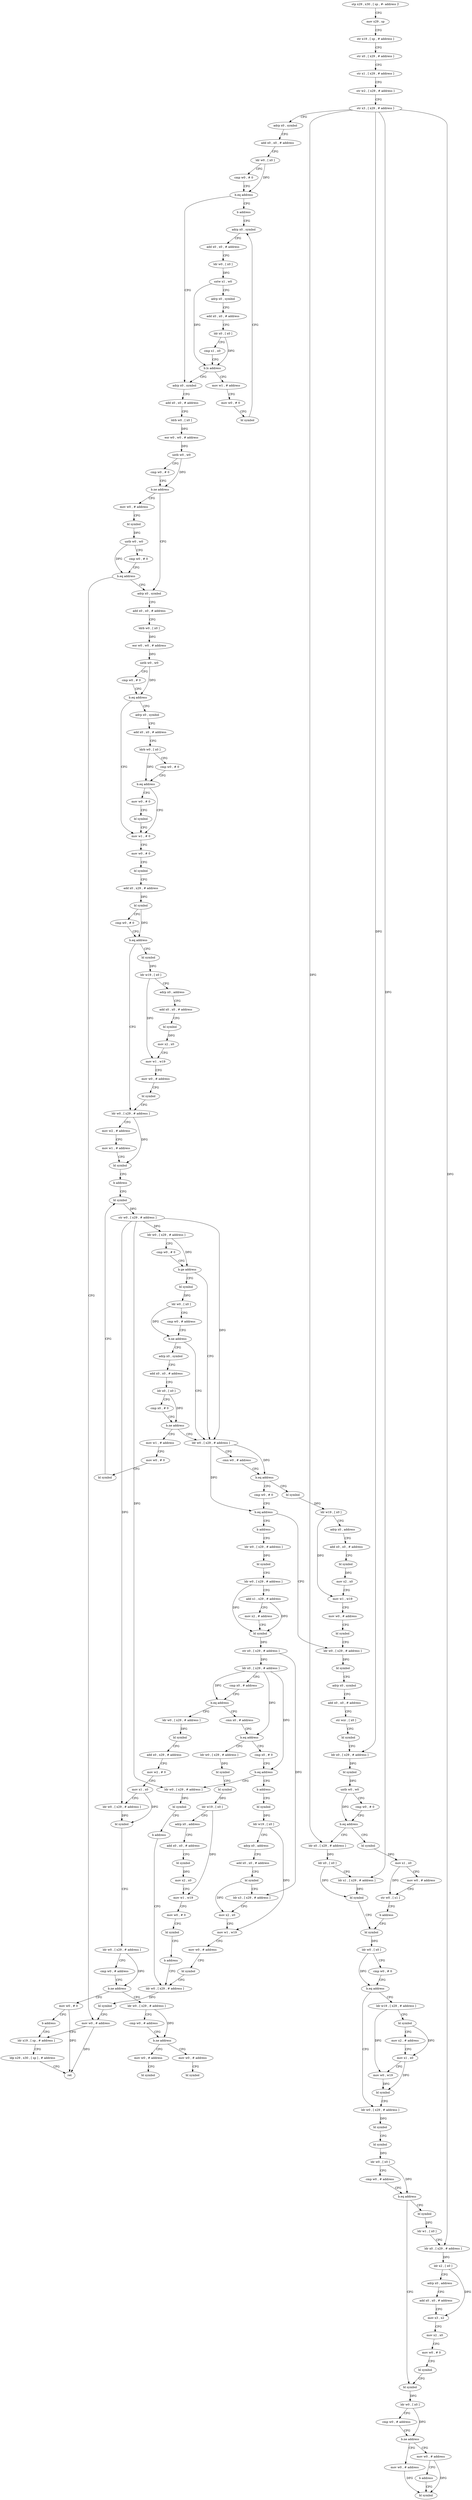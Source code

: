digraph "func" {
"4211904" [label = "stp x29 , x30 , [ sp , #- address ]!" ]
"4211908" [label = "mov x29 , sp" ]
"4211912" [label = "str x19 , [ sp , # address ]" ]
"4211916" [label = "str x0 , [ x29 , # address ]" ]
"4211920" [label = "str x1 , [ x29 , # address ]" ]
"4211924" [label = "str w2 , [ x29 , # address ]" ]
"4211928" [label = "str x3 , [ x29 , # address ]" ]
"4211932" [label = "adrp x0 , symbol" ]
"4211936" [label = "add x0 , x0 , # address" ]
"4211940" [label = "ldr w0 , [ x0 ]" ]
"4211944" [label = "cmp w0 , # 0" ]
"4211948" [label = "b.eq address" ]
"4212004" [label = "adrp x0 , symbol" ]
"4211952" [label = "b address" ]
"4212008" [label = "add x0 , x0 , # address" ]
"4212012" [label = "ldrb w0 , [ x0 ]" ]
"4212016" [label = "eor w0 , w0 , # address" ]
"4212020" [label = "uxtb w0 , w0" ]
"4212024" [label = "cmp w0 , # 0" ]
"4212028" [label = "b.ne address" ]
"4212052" [label = "adrp x0 , symbol" ]
"4212032" [label = "mov w0 , # address" ]
"4211968" [label = "adrp x0 , symbol" ]
"4212056" [label = "add x0 , x0 , # address" ]
"4212060" [label = "ldrb w0 , [ x0 ]" ]
"4212064" [label = "eor w0 , w0 , # address" ]
"4212068" [label = "uxtb w0 , w0" ]
"4212072" [label = "cmp w0 , # 0" ]
"4212076" [label = "b.eq address" ]
"4212108" [label = "mov w1 , # 0" ]
"4212080" [label = "adrp x0 , symbol" ]
"4212036" [label = "bl symbol" ]
"4212040" [label = "uxtb w0 , w0" ]
"4212044" [label = "cmp w0 , # 0" ]
"4212048" [label = "b.eq address" ]
"4212780" [label = "mov w0 , # address" ]
"4211972" [label = "add x0 , x0 , # address" ]
"4211976" [label = "ldr w0 , [ x0 ]" ]
"4211980" [label = "sxtw x1 , w0" ]
"4211984" [label = "adrp x0 , symbol" ]
"4211988" [label = "add x0 , x0 , # address" ]
"4211992" [label = "ldr x0 , [ x0 ]" ]
"4211996" [label = "cmp x1 , x0" ]
"4212000" [label = "b.ls address" ]
"4211956" [label = "mov w1 , # address" ]
"4212112" [label = "mov w0 , # 0" ]
"4212116" [label = "bl symbol" ]
"4212120" [label = "add x0 , x29 , # address" ]
"4212124" [label = "bl symbol" ]
"4212128" [label = "cmp w0 , # 0" ]
"4212132" [label = "b.eq address" ]
"4212172" [label = "ldr w0 , [ x29 , # address ]" ]
"4212136" [label = "bl symbol" ]
"4212084" [label = "add x0 , x0 , # address" ]
"4212088" [label = "ldrb w0 , [ x0 ]" ]
"4212092" [label = "cmp w0 , # 0" ]
"4212096" [label = "b.eq address" ]
"4212100" [label = "mov w0 , # 0" ]
"4212784" [label = "ldr x19 , [ sp , # address ]" ]
"4211960" [label = "mov w0 , # 0" ]
"4211964" [label = "bl symbol" ]
"4212176" [label = "mov w2 , # address" ]
"4212180" [label = "mov w1 , # address" ]
"4212184" [label = "bl symbol" ]
"4212188" [label = "b address" ]
"4212204" [label = "bl symbol" ]
"4212140" [label = "ldr w19 , [ x0 ]" ]
"4212144" [label = "adrp x0 , address" ]
"4212148" [label = "add x0 , x0 , # address" ]
"4212152" [label = "bl symbol" ]
"4212156" [label = "mov x2 , x0" ]
"4212160" [label = "mov w1 , w19" ]
"4212164" [label = "mov w0 , # address" ]
"4212168" [label = "bl symbol" ]
"4212104" [label = "bl symbol" ]
"4212208" [label = "str w0 , [ x29 , # address ]" ]
"4212212" [label = "ldr w0 , [ x29 , # address ]" ]
"4212216" [label = "cmp w0 , # 0" ]
"4212220" [label = "b.ge address" ]
"4212260" [label = "ldr w0 , [ x29 , # address ]" ]
"4212224" [label = "bl symbol" ]
"4212264" [label = "cmn w0 , # address" ]
"4212268" [label = "b.eq address" ]
"4212284" [label = "bl symbol" ]
"4212272" [label = "cmp w0 , # 0" ]
"4212228" [label = "ldr w0 , [ x0 ]" ]
"4212232" [label = "cmp w0 , # address" ]
"4212236" [label = "b.ne address" ]
"4212240" [label = "adrp x0 , symbol" ]
"4212288" [label = "ldr w19 , [ x0 ]" ]
"4212292" [label = "adrp x0 , address" ]
"4212296" [label = "add x0 , x0 , # address" ]
"4212300" [label = "bl symbol" ]
"4212304" [label = "mov x2 , x0" ]
"4212308" [label = "mov w1 , w19" ]
"4212312" [label = "mov w0 , # address" ]
"4212316" [label = "bl symbol" ]
"4212320" [label = "ldr w0 , [ x29 , # address ]" ]
"4212276" [label = "b.eq address" ]
"4212280" [label = "b address" ]
"4212244" [label = "add x0 , x0 , # address" ]
"4212248" [label = "ldr x0 , [ x0 ]" ]
"4212252" [label = "cmp x0 , # 0" ]
"4212256" [label = "b.ne address" ]
"4212192" [label = "mov w1 , # address" ]
"4212384" [label = "ldr x0 , [ x29 , # address ]" ]
"4212388" [label = "ldr x0 , [ x0 ]" ]
"4212392" [label = "ldr x1 , [ x29 , # address ]" ]
"4212396" [label = "bl symbol" ]
"4212400" [label = "bl symbol" ]
"4212364" [label = "bl symbol" ]
"4212368" [label = "mov x1 , x0" ]
"4212372" [label = "mov w0 , # address" ]
"4212376" [label = "str w0 , [ x1 ]" ]
"4212380" [label = "b address" ]
"4212324" [label = "bl symbol" ]
"4212328" [label = "adrp x0 , symbol" ]
"4212332" [label = "add x0 , x0 , # address" ]
"4212336" [label = "str wzr , [ x0 ]" ]
"4212340" [label = "bl symbol" ]
"4212344" [label = "ldr x0 , [ x29 , # address ]" ]
"4212348" [label = "bl symbol" ]
"4212352" [label = "uxtb w0 , w0" ]
"4212356" [label = "cmp w0 , # 0" ]
"4212360" [label = "b.eq address" ]
"4212536" [label = "ldr w0 , [ x29 , # address ]" ]
"4212196" [label = "mov w0 , # 0" ]
"4212200" [label = "bl symbol" ]
"4212440" [label = "ldr w0 , [ x29 , # address ]" ]
"4212444" [label = "bl symbol" ]
"4212448" [label = "bl symbol" ]
"4212452" [label = "ldr w0 , [ x0 ]" ]
"4212456" [label = "cmp w0 , # address" ]
"4212460" [label = "b.eq address" ]
"4212504" [label = "bl symbol" ]
"4212464" [label = "bl symbol" ]
"4212416" [label = "ldr w19 , [ x29 , # address ]" ]
"4212420" [label = "bl symbol" ]
"4212424" [label = "mov x2 , # address" ]
"4212428" [label = "mov x1 , x0" ]
"4212432" [label = "mov w0 , w19" ]
"4212436" [label = "bl symbol" ]
"4212404" [label = "ldr w0 , [ x0 ]" ]
"4212408" [label = "cmp w0 , # 0" ]
"4212412" [label = "b.eq address" ]
"4212540" [label = "bl symbol" ]
"4212544" [label = "ldr w0 , [ x29 , # address ]" ]
"4212548" [label = "add x1 , x29 , # address" ]
"4212552" [label = "mov x2 , # address" ]
"4212556" [label = "bl symbol" ]
"4212560" [label = "str x0 , [ x29 , # address ]" ]
"4212564" [label = "ldr x0 , [ x29 , # address ]" ]
"4212568" [label = "cmp x0 , # address" ]
"4212572" [label = "b.eq address" ]
"4212644" [label = "ldr w0 , [ x29 , # address ]" ]
"4212576" [label = "cmn x0 , # address" ]
"4212508" [label = "ldr w0 , [ x0 ]" ]
"4212512" [label = "cmp w0 , # address" ]
"4212516" [label = "b.ne address" ]
"4212528" [label = "mov w0 , # address" ]
"4212520" [label = "mov w0 , # address" ]
"4212468" [label = "ldr w1 , [ x0 ]" ]
"4212472" [label = "ldr x0 , [ x29 , # address ]" ]
"4212476" [label = "ldr x2 , [ x0 ]" ]
"4212480" [label = "adrp x0 , address" ]
"4212484" [label = "add x0 , x0 , # address" ]
"4212488" [label = "mov x3 , x2" ]
"4212492" [label = "mov x2 , x0" ]
"4212496" [label = "mov w0 , # 0" ]
"4212500" [label = "bl symbol" ]
"4212648" [label = "bl symbol" ]
"4212652" [label = "add x0 , x29 , # address" ]
"4212656" [label = "mov w2 , # 0" ]
"4212660" [label = "mov x1 , x0" ]
"4212664" [label = "ldr w0 , [ x29 , # address ]" ]
"4212668" [label = "bl symbol" ]
"4212672" [label = "ldr w0 , [ x29 , # address ]" ]
"4212676" [label = "cmp w0 , # address" ]
"4212680" [label = "b.ne address" ]
"4212692" [label = "ldr w0 , [ x29 , # address ]" ]
"4212684" [label = "mov w0 , # 0" ]
"4212580" [label = "b.eq address" ]
"4212596" [label = "ldr w0 , [ x29 , # address ]" ]
"4212584" [label = "cmp x0 , # 0" ]
"4212532" [label = "bl symbol" ]
"4212524" [label = "b address" ]
"4212696" [label = "cmp w0 , # address" ]
"4212700" [label = "b.ne address" ]
"4212712" [label = "mov w0 , # address" ]
"4212704" [label = "mov w0 , # address" ]
"4212688" [label = "b address" ]
"4212600" [label = "bl symbol" ]
"4212604" [label = "bl symbol" ]
"4212608" [label = "ldr w19 , [ x0 ]" ]
"4212612" [label = "adrp x0 , address" ]
"4212616" [label = "add x0 , x0 , # address" ]
"4212620" [label = "bl symbol" ]
"4212624" [label = "mov x2 , x0" ]
"4212628" [label = "mov w1 , w19" ]
"4212632" [label = "mov w0 , # 0" ]
"4212636" [label = "bl symbol" ]
"4212640" [label = "b address" ]
"4212772" [label = "ldr w0 , [ x29 , # address ]" ]
"4212588" [label = "b.eq address" ]
"4212720" [label = "ldr w0 , [ x29 , # address ]" ]
"4212592" [label = "b address" ]
"4212716" [label = "bl symbol" ]
"4212708" [label = "bl symbol" ]
"4212788" [label = "ldp x29 , x30 , [ sp ] , # address" ]
"4212792" [label = "ret" ]
"4212776" [label = "bl symbol" ]
"4212724" [label = "bl symbol" ]
"4212728" [label = "b address" ]
"4212732" [label = "bl symbol" ]
"4212736" [label = "ldr w19 , [ x0 ]" ]
"4212740" [label = "adrp x0 , address" ]
"4212744" [label = "add x0 , x0 , # address" ]
"4212748" [label = "bl symbol" ]
"4212752" [label = "ldr x3 , [ x29 , # address ]" ]
"4212756" [label = "mov x2 , x0" ]
"4212760" [label = "mov w1 , w19" ]
"4212764" [label = "mov w0 , # address" ]
"4212768" [label = "bl symbol" ]
"4211904" -> "4211908" [ label = "CFG" ]
"4211908" -> "4211912" [ label = "CFG" ]
"4211912" -> "4211916" [ label = "CFG" ]
"4211916" -> "4211920" [ label = "CFG" ]
"4211920" -> "4211924" [ label = "CFG" ]
"4211924" -> "4211928" [ label = "CFG" ]
"4211928" -> "4211932" [ label = "CFG" ]
"4211928" -> "4212344" [ label = "DFG" ]
"4211928" -> "4212384" [ label = "DFG" ]
"4211928" -> "4212392" [ label = "DFG" ]
"4211928" -> "4212472" [ label = "DFG" ]
"4211932" -> "4211936" [ label = "CFG" ]
"4211936" -> "4211940" [ label = "CFG" ]
"4211940" -> "4211944" [ label = "CFG" ]
"4211940" -> "4211948" [ label = "DFG" ]
"4211944" -> "4211948" [ label = "CFG" ]
"4211948" -> "4212004" [ label = "CFG" ]
"4211948" -> "4211952" [ label = "CFG" ]
"4212004" -> "4212008" [ label = "CFG" ]
"4211952" -> "4211968" [ label = "CFG" ]
"4212008" -> "4212012" [ label = "CFG" ]
"4212012" -> "4212016" [ label = "DFG" ]
"4212016" -> "4212020" [ label = "DFG" ]
"4212020" -> "4212024" [ label = "CFG" ]
"4212020" -> "4212028" [ label = "DFG" ]
"4212024" -> "4212028" [ label = "CFG" ]
"4212028" -> "4212052" [ label = "CFG" ]
"4212028" -> "4212032" [ label = "CFG" ]
"4212052" -> "4212056" [ label = "CFG" ]
"4212032" -> "4212036" [ label = "CFG" ]
"4211968" -> "4211972" [ label = "CFG" ]
"4212056" -> "4212060" [ label = "CFG" ]
"4212060" -> "4212064" [ label = "DFG" ]
"4212064" -> "4212068" [ label = "DFG" ]
"4212068" -> "4212072" [ label = "CFG" ]
"4212068" -> "4212076" [ label = "DFG" ]
"4212072" -> "4212076" [ label = "CFG" ]
"4212076" -> "4212108" [ label = "CFG" ]
"4212076" -> "4212080" [ label = "CFG" ]
"4212108" -> "4212112" [ label = "CFG" ]
"4212080" -> "4212084" [ label = "CFG" ]
"4212036" -> "4212040" [ label = "DFG" ]
"4212040" -> "4212044" [ label = "CFG" ]
"4212040" -> "4212048" [ label = "DFG" ]
"4212044" -> "4212048" [ label = "CFG" ]
"4212048" -> "4212780" [ label = "CFG" ]
"4212048" -> "4212052" [ label = "CFG" ]
"4212780" -> "4212784" [ label = "CFG" ]
"4212780" -> "4212792" [ label = "DFG" ]
"4211972" -> "4211976" [ label = "CFG" ]
"4211976" -> "4211980" [ label = "DFG" ]
"4211980" -> "4211984" [ label = "CFG" ]
"4211980" -> "4212000" [ label = "DFG" ]
"4211984" -> "4211988" [ label = "CFG" ]
"4211988" -> "4211992" [ label = "CFG" ]
"4211992" -> "4211996" [ label = "CFG" ]
"4211992" -> "4212000" [ label = "DFG" ]
"4211996" -> "4212000" [ label = "CFG" ]
"4212000" -> "4211956" [ label = "CFG" ]
"4212000" -> "4212004" [ label = "CFG" ]
"4211956" -> "4211960" [ label = "CFG" ]
"4212112" -> "4212116" [ label = "CFG" ]
"4212116" -> "4212120" [ label = "CFG" ]
"4212120" -> "4212124" [ label = "DFG" ]
"4212124" -> "4212128" [ label = "CFG" ]
"4212124" -> "4212132" [ label = "DFG" ]
"4212128" -> "4212132" [ label = "CFG" ]
"4212132" -> "4212172" [ label = "CFG" ]
"4212132" -> "4212136" [ label = "CFG" ]
"4212172" -> "4212176" [ label = "CFG" ]
"4212172" -> "4212184" [ label = "DFG" ]
"4212136" -> "4212140" [ label = "DFG" ]
"4212084" -> "4212088" [ label = "CFG" ]
"4212088" -> "4212092" [ label = "CFG" ]
"4212088" -> "4212096" [ label = "DFG" ]
"4212092" -> "4212096" [ label = "CFG" ]
"4212096" -> "4212108" [ label = "CFG" ]
"4212096" -> "4212100" [ label = "CFG" ]
"4212100" -> "4212104" [ label = "CFG" ]
"4212784" -> "4212788" [ label = "CFG" ]
"4211960" -> "4211964" [ label = "CFG" ]
"4211964" -> "4211968" [ label = "CFG" ]
"4212176" -> "4212180" [ label = "CFG" ]
"4212180" -> "4212184" [ label = "CFG" ]
"4212184" -> "4212188" [ label = "CFG" ]
"4212188" -> "4212204" [ label = "CFG" ]
"4212204" -> "4212208" [ label = "DFG" ]
"4212140" -> "4212144" [ label = "CFG" ]
"4212140" -> "4212160" [ label = "DFG" ]
"4212144" -> "4212148" [ label = "CFG" ]
"4212148" -> "4212152" [ label = "CFG" ]
"4212152" -> "4212156" [ label = "DFG" ]
"4212156" -> "4212160" [ label = "CFG" ]
"4212160" -> "4212164" [ label = "CFG" ]
"4212164" -> "4212168" [ label = "CFG" ]
"4212168" -> "4212172" [ label = "CFG" ]
"4212104" -> "4212108" [ label = "CFG" ]
"4212208" -> "4212212" [ label = "DFG" ]
"4212208" -> "4212260" [ label = "DFG" ]
"4212208" -> "4212664" [ label = "DFG" ]
"4212208" -> "4212720" [ label = "DFG" ]
"4212212" -> "4212216" [ label = "CFG" ]
"4212212" -> "4212220" [ label = "DFG" ]
"4212216" -> "4212220" [ label = "CFG" ]
"4212220" -> "4212260" [ label = "CFG" ]
"4212220" -> "4212224" [ label = "CFG" ]
"4212260" -> "4212264" [ label = "CFG" ]
"4212260" -> "4212268" [ label = "DFG" ]
"4212260" -> "4212276" [ label = "DFG" ]
"4212224" -> "4212228" [ label = "DFG" ]
"4212264" -> "4212268" [ label = "CFG" ]
"4212268" -> "4212284" [ label = "CFG" ]
"4212268" -> "4212272" [ label = "CFG" ]
"4212284" -> "4212288" [ label = "DFG" ]
"4212272" -> "4212276" [ label = "CFG" ]
"4212228" -> "4212232" [ label = "CFG" ]
"4212228" -> "4212236" [ label = "DFG" ]
"4212232" -> "4212236" [ label = "CFG" ]
"4212236" -> "4212260" [ label = "CFG" ]
"4212236" -> "4212240" [ label = "CFG" ]
"4212240" -> "4212244" [ label = "CFG" ]
"4212288" -> "4212292" [ label = "CFG" ]
"4212288" -> "4212308" [ label = "DFG" ]
"4212292" -> "4212296" [ label = "CFG" ]
"4212296" -> "4212300" [ label = "CFG" ]
"4212300" -> "4212304" [ label = "DFG" ]
"4212304" -> "4212308" [ label = "CFG" ]
"4212308" -> "4212312" [ label = "CFG" ]
"4212312" -> "4212316" [ label = "CFG" ]
"4212316" -> "4212320" [ label = "CFG" ]
"4212320" -> "4212324" [ label = "DFG" ]
"4212276" -> "4212320" [ label = "CFG" ]
"4212276" -> "4212280" [ label = "CFG" ]
"4212280" -> "4212536" [ label = "CFG" ]
"4212244" -> "4212248" [ label = "CFG" ]
"4212248" -> "4212252" [ label = "CFG" ]
"4212248" -> "4212256" [ label = "DFG" ]
"4212252" -> "4212256" [ label = "CFG" ]
"4212256" -> "4212192" [ label = "CFG" ]
"4212256" -> "4212260" [ label = "CFG" ]
"4212192" -> "4212196" [ label = "CFG" ]
"4212384" -> "4212388" [ label = "DFG" ]
"4212388" -> "4212392" [ label = "CFG" ]
"4212388" -> "4212396" [ label = "DFG" ]
"4212392" -> "4212396" [ label = "DFG" ]
"4212396" -> "4212400" [ label = "CFG" ]
"4212400" -> "4212404" [ label = "DFG" ]
"4212364" -> "4212368" [ label = "DFG" ]
"4212368" -> "4212372" [ label = "CFG" ]
"4212368" -> "4212376" [ label = "DFG" ]
"4212372" -> "4212376" [ label = "CFG" ]
"4212376" -> "4212380" [ label = "CFG" ]
"4212380" -> "4212400" [ label = "CFG" ]
"4212324" -> "4212328" [ label = "CFG" ]
"4212328" -> "4212332" [ label = "CFG" ]
"4212332" -> "4212336" [ label = "CFG" ]
"4212336" -> "4212340" [ label = "CFG" ]
"4212340" -> "4212344" [ label = "CFG" ]
"4212344" -> "4212348" [ label = "DFG" ]
"4212348" -> "4212352" [ label = "DFG" ]
"4212352" -> "4212356" [ label = "CFG" ]
"4212352" -> "4212360" [ label = "DFG" ]
"4212356" -> "4212360" [ label = "CFG" ]
"4212360" -> "4212384" [ label = "CFG" ]
"4212360" -> "4212364" [ label = "CFG" ]
"4212536" -> "4212540" [ label = "DFG" ]
"4212196" -> "4212200" [ label = "CFG" ]
"4212200" -> "4212204" [ label = "CFG" ]
"4212440" -> "4212444" [ label = "DFG" ]
"4212444" -> "4212448" [ label = "CFG" ]
"4212448" -> "4212452" [ label = "DFG" ]
"4212452" -> "4212456" [ label = "CFG" ]
"4212452" -> "4212460" [ label = "DFG" ]
"4212456" -> "4212460" [ label = "CFG" ]
"4212460" -> "4212504" [ label = "CFG" ]
"4212460" -> "4212464" [ label = "CFG" ]
"4212504" -> "4212508" [ label = "DFG" ]
"4212464" -> "4212468" [ label = "DFG" ]
"4212416" -> "4212420" [ label = "CFG" ]
"4212416" -> "4212432" [ label = "DFG" ]
"4212420" -> "4212424" [ label = "CFG" ]
"4212420" -> "4212428" [ label = "DFG" ]
"4212424" -> "4212428" [ label = "CFG" ]
"4212428" -> "4212432" [ label = "CFG" ]
"4212428" -> "4212436" [ label = "DFG" ]
"4212432" -> "4212436" [ label = "DFG" ]
"4212436" -> "4212440" [ label = "CFG" ]
"4212404" -> "4212408" [ label = "CFG" ]
"4212404" -> "4212412" [ label = "DFG" ]
"4212408" -> "4212412" [ label = "CFG" ]
"4212412" -> "4212440" [ label = "CFG" ]
"4212412" -> "4212416" [ label = "CFG" ]
"4212540" -> "4212544" [ label = "CFG" ]
"4212544" -> "4212548" [ label = "CFG" ]
"4212544" -> "4212556" [ label = "DFG" ]
"4212548" -> "4212552" [ label = "CFG" ]
"4212548" -> "4212556" [ label = "DFG" ]
"4212552" -> "4212556" [ label = "CFG" ]
"4212556" -> "4212560" [ label = "DFG" ]
"4212560" -> "4212564" [ label = "DFG" ]
"4212560" -> "4212752" [ label = "DFG" ]
"4212564" -> "4212568" [ label = "CFG" ]
"4212564" -> "4212572" [ label = "DFG" ]
"4212564" -> "4212580" [ label = "DFG" ]
"4212564" -> "4212588" [ label = "DFG" ]
"4212568" -> "4212572" [ label = "CFG" ]
"4212572" -> "4212644" [ label = "CFG" ]
"4212572" -> "4212576" [ label = "CFG" ]
"4212644" -> "4212648" [ label = "DFG" ]
"4212576" -> "4212580" [ label = "CFG" ]
"4212508" -> "4212512" [ label = "CFG" ]
"4212508" -> "4212516" [ label = "DFG" ]
"4212512" -> "4212516" [ label = "CFG" ]
"4212516" -> "4212528" [ label = "CFG" ]
"4212516" -> "4212520" [ label = "CFG" ]
"4212528" -> "4212532" [ label = "DFG" ]
"4212520" -> "4212524" [ label = "CFG" ]
"4212520" -> "4212532" [ label = "DFG" ]
"4212468" -> "4212472" [ label = "CFG" ]
"4212472" -> "4212476" [ label = "DFG" ]
"4212476" -> "4212480" [ label = "CFG" ]
"4212476" -> "4212488" [ label = "DFG" ]
"4212480" -> "4212484" [ label = "CFG" ]
"4212484" -> "4212488" [ label = "CFG" ]
"4212488" -> "4212492" [ label = "CFG" ]
"4212492" -> "4212496" [ label = "CFG" ]
"4212496" -> "4212500" [ label = "CFG" ]
"4212500" -> "4212504" [ label = "CFG" ]
"4212648" -> "4212652" [ label = "CFG" ]
"4212652" -> "4212656" [ label = "CFG" ]
"4212656" -> "4212660" [ label = "CFG" ]
"4212660" -> "4212664" [ label = "CFG" ]
"4212660" -> "4212668" [ label = "DFG" ]
"4212664" -> "4212668" [ label = "DFG" ]
"4212668" -> "4212672" [ label = "CFG" ]
"4212672" -> "4212676" [ label = "CFG" ]
"4212672" -> "4212680" [ label = "DFG" ]
"4212676" -> "4212680" [ label = "CFG" ]
"4212680" -> "4212692" [ label = "CFG" ]
"4212680" -> "4212684" [ label = "CFG" ]
"4212692" -> "4212696" [ label = "CFG" ]
"4212692" -> "4212700" [ label = "DFG" ]
"4212684" -> "4212688" [ label = "CFG" ]
"4212684" -> "4212792" [ label = "DFG" ]
"4212580" -> "4212596" [ label = "CFG" ]
"4212580" -> "4212584" [ label = "CFG" ]
"4212596" -> "4212600" [ label = "DFG" ]
"4212584" -> "4212588" [ label = "CFG" ]
"4212524" -> "4212532" [ label = "CFG" ]
"4212696" -> "4212700" [ label = "CFG" ]
"4212700" -> "4212712" [ label = "CFG" ]
"4212700" -> "4212704" [ label = "CFG" ]
"4212712" -> "4212716" [ label = "CFG" ]
"4212704" -> "4212708" [ label = "CFG" ]
"4212688" -> "4212784" [ label = "CFG" ]
"4212600" -> "4212604" [ label = "CFG" ]
"4212604" -> "4212608" [ label = "DFG" ]
"4212608" -> "4212612" [ label = "CFG" ]
"4212608" -> "4212628" [ label = "DFG" ]
"4212612" -> "4212616" [ label = "CFG" ]
"4212616" -> "4212620" [ label = "CFG" ]
"4212620" -> "4212624" [ label = "DFG" ]
"4212624" -> "4212628" [ label = "CFG" ]
"4212628" -> "4212632" [ label = "CFG" ]
"4212632" -> "4212636" [ label = "CFG" ]
"4212636" -> "4212640" [ label = "CFG" ]
"4212640" -> "4212772" [ label = "CFG" ]
"4212772" -> "4212776" [ label = "DFG" ]
"4212588" -> "4212720" [ label = "CFG" ]
"4212588" -> "4212592" [ label = "CFG" ]
"4212720" -> "4212724" [ label = "DFG" ]
"4212592" -> "4212732" [ label = "CFG" ]
"4212788" -> "4212792" [ label = "CFG" ]
"4212776" -> "4212780" [ label = "CFG" ]
"4212724" -> "4212728" [ label = "CFG" ]
"4212728" -> "4212772" [ label = "CFG" ]
"4212732" -> "4212736" [ label = "DFG" ]
"4212736" -> "4212740" [ label = "CFG" ]
"4212736" -> "4212760" [ label = "DFG" ]
"4212740" -> "4212744" [ label = "CFG" ]
"4212744" -> "4212748" [ label = "CFG" ]
"4212748" -> "4212752" [ label = "CFG" ]
"4212748" -> "4212756" [ label = "DFG" ]
"4212752" -> "4212756" [ label = "CFG" ]
"4212756" -> "4212760" [ label = "CFG" ]
"4212760" -> "4212764" [ label = "CFG" ]
"4212764" -> "4212768" [ label = "CFG" ]
"4212768" -> "4212772" [ label = "CFG" ]
}
